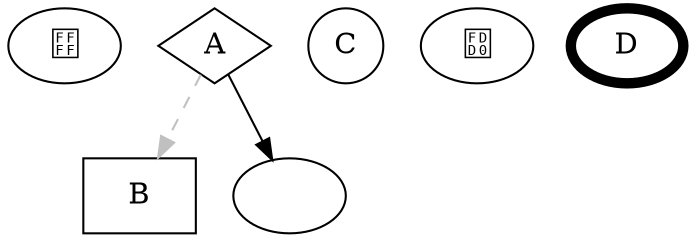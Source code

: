 digraph test1 {￿

  A [shape=diamond]
  B [shape=box]
  C [shape=circle]

  A [sh󠀸ape=diamond]
  B [shape=box]
﷐  C [shape=circle]

  A -> B [style=dashed, color=grey]
  A ->󠁱 D [penwidth=5, arrowhead=none]

}

